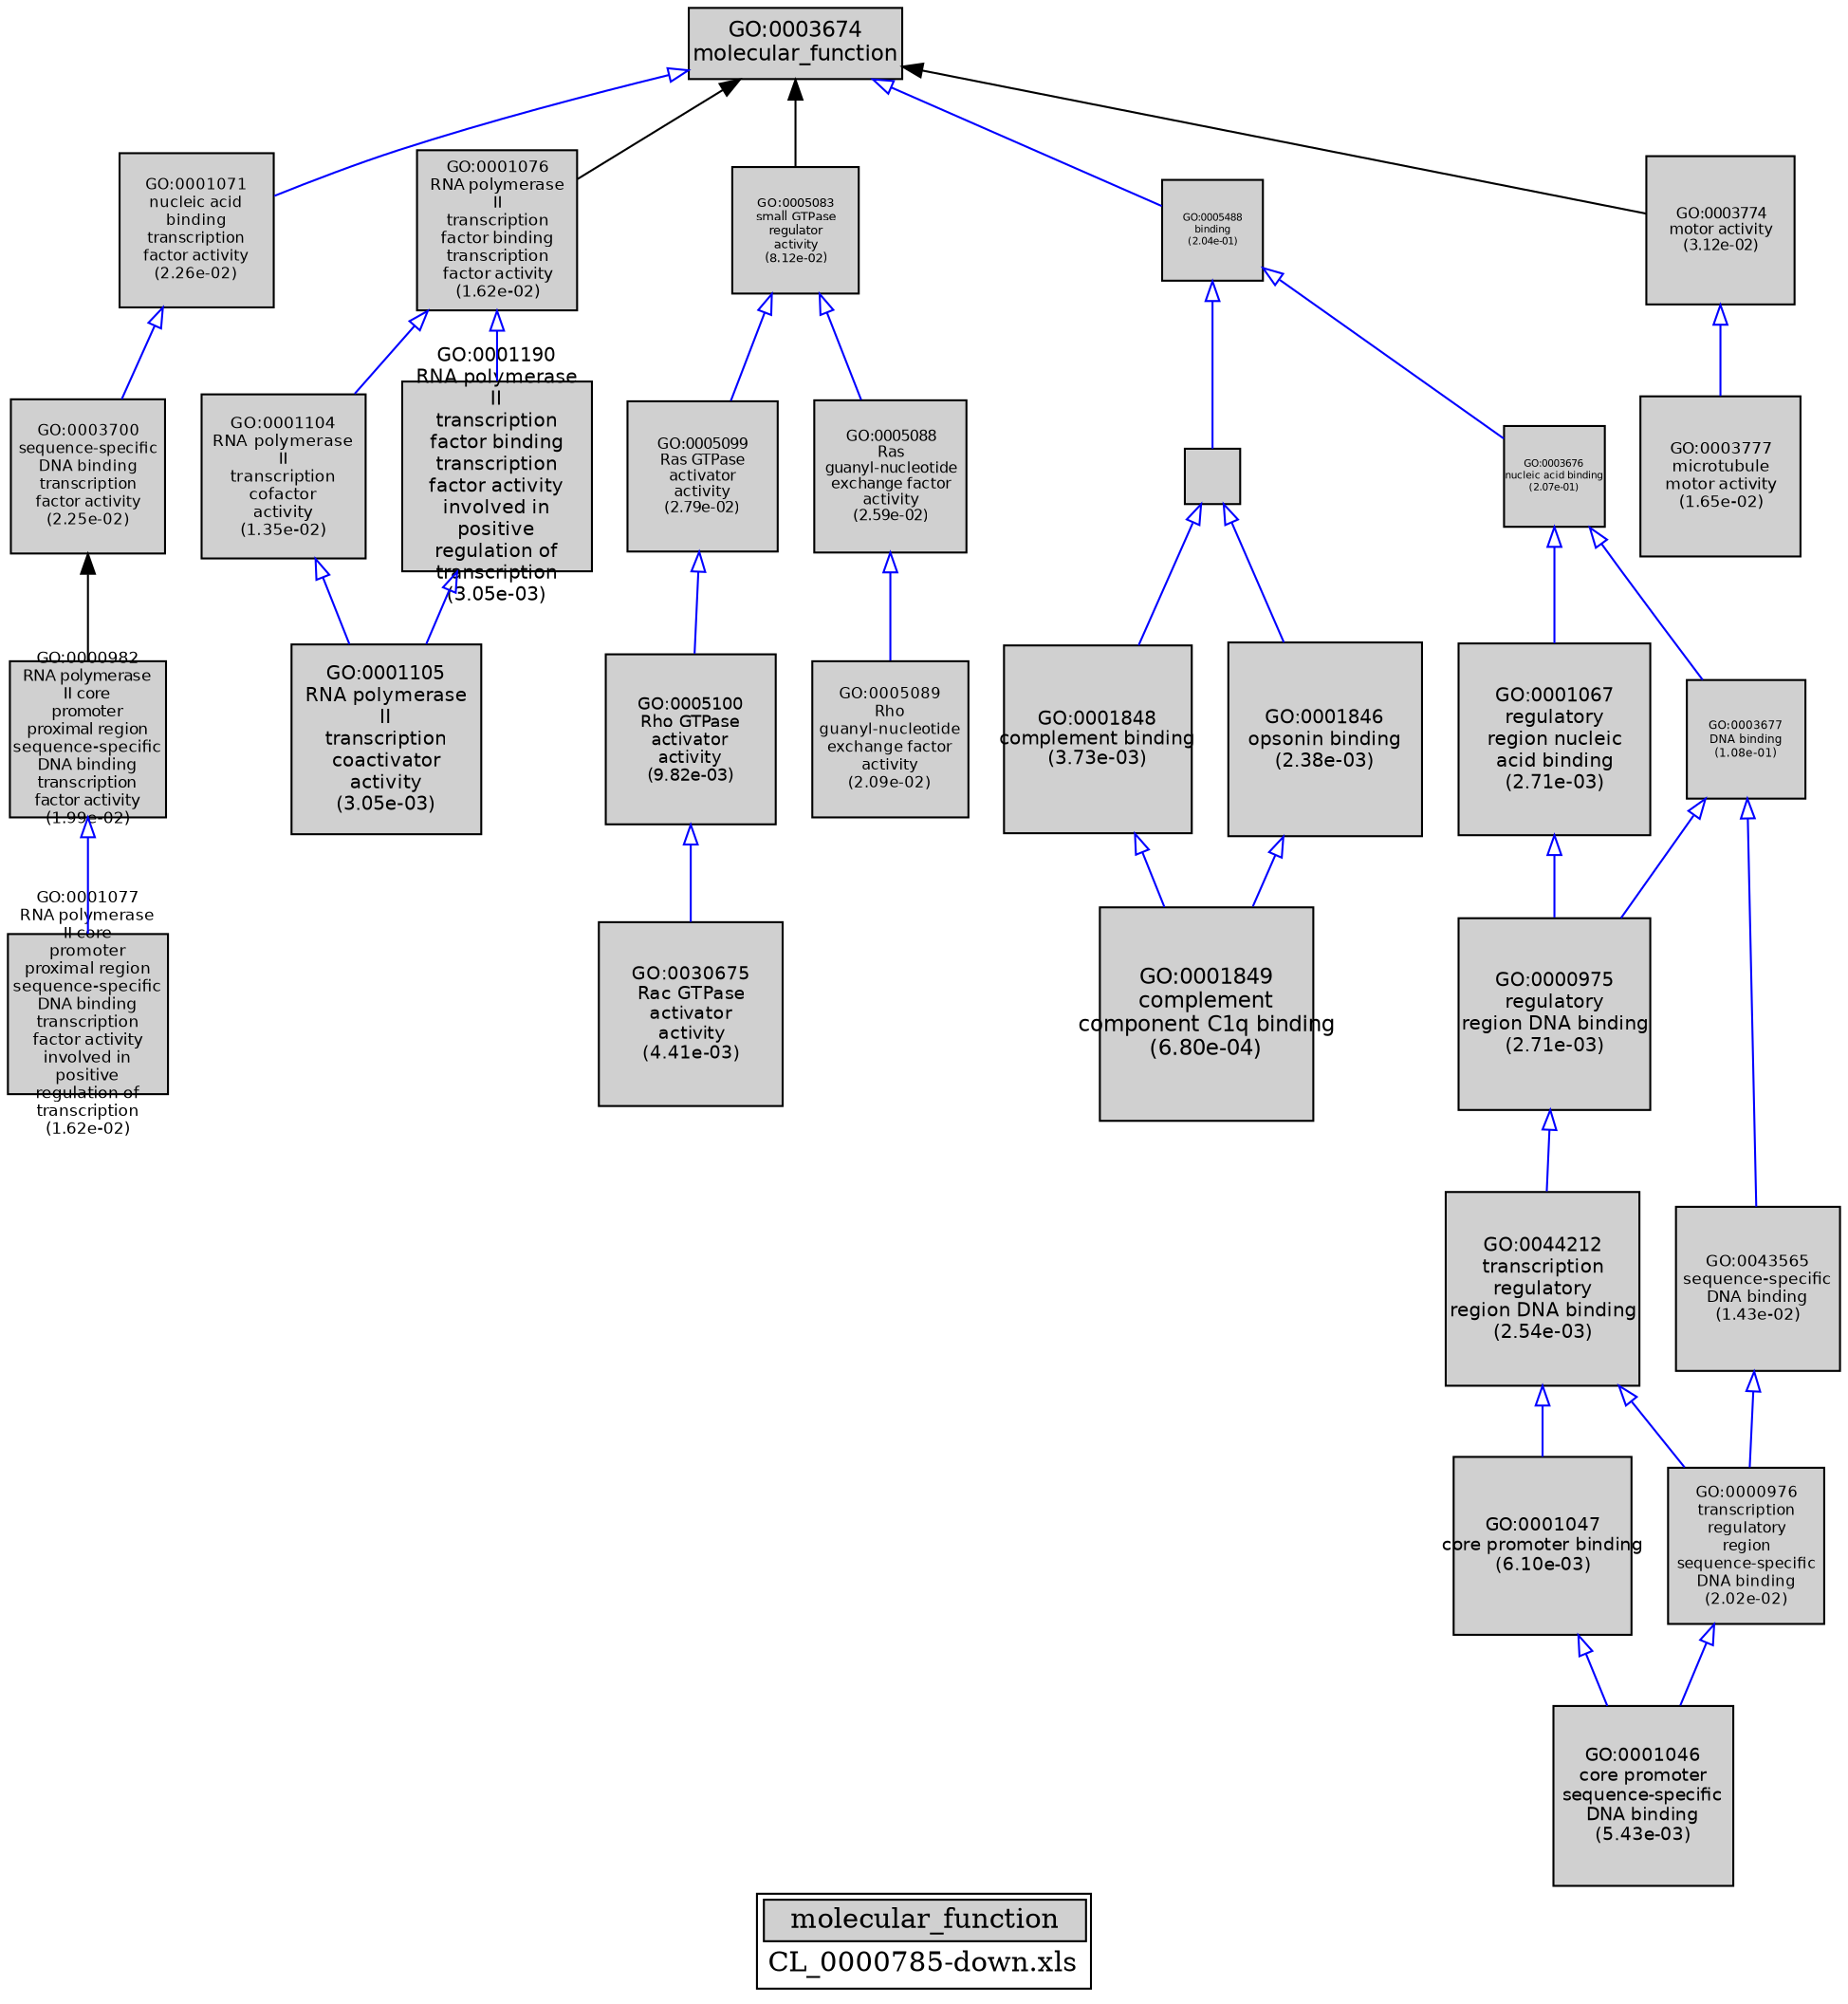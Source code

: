 digraph "molecular_function" {
graph [ bgcolor = "#FFFFFF", label = <<TABLE COLOR="black" BGCOLOR="white"><TR><TD COLSPAN="2" BGCOLOR="#D0D0D0"><FONT COLOR="black">molecular_function</FONT></TD></TR><TR><TD BORDER="0">CL_0000785-down.xls</TD></TR></TABLE>> ];
node [ fontname = "Helvetica" ];

subgraph "nodes" {

node [ style = "filled", fixedsize = "true", width = 1, shape = "box", fontsize = 9, fillcolor = "#D0D0D0", fontcolor = "black", color = "black" ];

"GO:0001104" [ URL = "#GO:0001104", label = <<TABLE BORDER="0"><TR><TD>GO:0001104<BR/>RNA polymerase<BR/>II<BR/>transcription<BR/>cofactor<BR/>activity<BR/>(1.35e-02)</TD></TR></TABLE>>, width = 1.15395198062, shape = "box", fontsize = 8.30845426043, height = 1.15395198062 ];
"GO:0001190" [ URL = "#GO:0001190", label = <<TABLE BORDER="0"><TR><TD>GO:0001190<BR/>RNA polymerase<BR/>II<BR/>transcription<BR/>factor binding<BR/>transcription<BR/>factor activity<BR/>involved in<BR/>positive<BR/>regulation of<BR/>transcription<BR/>(3.05e-03)</TD></TR></TABLE>>, width = 1.33730854792, shape = "box", fontsize = 9.62862154506, height = 1.33730854792 ];
"GO:0005099" [ URL = "#GO:0005099", label = <<TABLE BORDER="0"><TR><TD>GO:0005099<BR/>Ras GTPase<BR/>activator<BR/>activity<BR/>(2.79e-02)</TD></TR></TABLE>>, width = 1.05320046904, shape = "box", fontsize = 7.58304337711, height = 1.05320046904 ];
"GO:0001849" [ URL = "#GO:0001849", label = <<TABLE BORDER="0"><TR><TD>GO:0001849<BR/>complement<BR/>component C1q binding<BR/>(6.80e-04)</TD></TR></TABLE>>, width = 1.5, shape = "box", fontsize = 10.8, height = 1.5 ];
"GO:0001047" [ URL = "#GO:0001047", label = <<TABLE BORDER="0"><TR><TD>GO:0001047<BR/>core promoter binding<BR/>(6.10e-03)</TD></TR></TABLE>>, width = 1.2553510532, shape = "box", fontsize = 9.03852758304, height = 1.2553510532 ];
"GO:0001071" [ URL = "#GO:0001071", label = <<TABLE BORDER="0"><TR><TD>GO:0001071<BR/>nucleic acid<BR/>binding<BR/>transcription<BR/>factor activity<BR/>(2.26e-02)</TD></TR></TABLE>>, width = 1.08352213764, shape = "box", fontsize = 7.80135939102, height = 1.08352213764 ];
"GO:0001076" [ URL = "#GO:0001076", label = <<TABLE BORDER="0"><TR><TD>GO:0001076<BR/>RNA polymerase<BR/>II<BR/>transcription<BR/>factor binding<BR/>transcription<BR/>factor activity<BR/>(1.62e-02)</TD></TR></TABLE>>, width = 1.12957899244, shape = "box", fontsize = 8.13296874558, height = 1.12957899244 ];
"GO:0001067" [ URL = "#GO:0001067", label = <<TABLE BORDER="0"><TR><TD>GO:0001067<BR/>regulatory<BR/>region nucleic<BR/>acid binding<BR/>(2.71e-03)</TD></TR></TABLE>>, width = 1.3508123977, shape = "box", fontsize = 9.72584926346, height = 1.3508123977 ];
"GO:0000975" [ URL = "#GO:0000975", label = <<TABLE BORDER="0"><TR><TD>GO:0000975<BR/>regulatory<BR/>region DNA binding<BR/>(2.71e-03)</TD></TR></TABLE>>, width = 1.3508123977, shape = "box", fontsize = 9.72584926346, height = 1.3508123977 ];
"GO:0001105" [ URL = "#GO:0001105", label = <<TABLE BORDER="0"><TR><TD>GO:0001105<BR/>RNA polymerase<BR/>II<BR/>transcription<BR/>coactivator<BR/>activity<BR/>(3.05e-03)</TD></TR></TABLE>>, width = 1.33730854792, shape = "box", fontsize = 9.62862154506, height = 1.33730854792 ];
"GO:0001046" [ URL = "#GO:0001046", label = <<TABLE BORDER="0"><TR><TD>GO:0001046<BR/>core promoter<BR/>sequence-specific<BR/>DNA binding<BR/>(5.43e-03)</TD></TR></TABLE>>, width = 1.26964310788, shape = "box", fontsize = 9.14143037674, height = 1.26964310788 ];
"GO:0003700" [ URL = "#GO:0003700", label = <<TABLE BORDER="0"><TR><TD>GO:0003700<BR/>sequence-specific<BR/>DNA binding<BR/>transcription<BR/>factor activity<BR/>(2.25e-02)</TD></TR></TABLE>>, width = 1.08425414036, shape = "box", fontsize = 7.80662981057, height = 1.08425414036 ];
"GO:0005089" [ URL = "#GO:0005089", label = <<TABLE BORDER="0"><TR><TD>GO:0005089<BR/>Rho<BR/>guanyl-nucleotide<BR/>exchange factor<BR/>activity<BR/>(2.09e-02)</TD></TR></TABLE>>, width = 1.09450295669, shape = "box", fontsize = 7.88042128814, height = 1.09450295669 ];
"GO:0005083" [ URL = "#GO:0005083", label = <<TABLE BORDER="0"><TR><TD>GO:0005083<BR/>small GTPase<BR/>regulator<BR/>activity<BR/>(8.12e-02)</TD></TR></TABLE>>, width = 0.883840009146, shape = "box", fontsize = 6.36364806585, height = 0.883840009146 ];
"GO:0003674" [ URL = "#GO:0003674", label = <<TABLE BORDER="0"><TR><TD>GO:0003674<BR/>molecular_function</TD></TR></TABLE>>, width = 1.5, shape = "box", fontsize = 10.8 ];
"GO:0005515" [ URL = "#GO:0005515", label = "", width = 0.388295792678, shape = "box", height = 0.388295792678 ];
"GO:0005100" [ URL = "#GO:0005100", label = <<TABLE BORDER="0"><TR><TD>GO:0005100<BR/>Rho GTPase<BR/>activator<BR/>activity<BR/>(9.82e-03)</TD></TR></TABLE>>, width = 1.19578568553, shape = "box", fontsize = 8.60965693581, height = 1.19578568553 ];
"GO:0001848" [ URL = "#GO:0001848", label = <<TABLE BORDER="0"><TR><TD>GO:0001848<BR/>complement binding<BR/>(3.73e-03)</TD></TR></TABLE>>, width = 1.31409749357, shape = "box", fontsize = 9.46150195372, height = 1.31409749357 ];
"GO:0001077" [ URL = "#GO:0001077", label = <<TABLE BORDER="0"><TR><TD>GO:0001077<BR/>RNA polymerase<BR/>II core<BR/>promoter<BR/>proximal region<BR/>sequence-specific<BR/>DNA binding<BR/>transcription<BR/>factor activity<BR/>involved in<BR/>positive<BR/>regulation of<BR/>transcription<BR/>(1.62e-02)</TD></TR></TABLE>>, width = 1.12957899244, shape = "box", fontsize = 8.13296874558, height = 1.12957899244 ];
"GO:0003676" [ URL = "#GO:0003676", label = <<TABLE BORDER="0"><TR><TD>GO:0003676<BR/>nucleic acid binding<BR/>(2.07e-01)</TD></TR></TABLE>>, width = 0.702770414585, shape = "box", fontsize = 5.05994698502, height = 0.702770414585 ];
"GO:0003677" [ URL = "#GO:0003677", label = <<TABLE BORDER="0"><TR><TD>GO:0003677<BR/>DNA binding<BR/>(1.08e-01)</TD></TR></TABLE>>, width = 0.832125746743, shape = "box", fontsize = 5.99130537655, height = 0.832125746743 ];
"GO:0000976" [ URL = "#GO:0000976", label = <<TABLE BORDER="0"><TR><TD>GO:0000976<BR/>transcription<BR/>regulatory<BR/>region<BR/>sequence-specific<BR/>DNA binding<BR/>(2.02e-02)</TD></TR></TABLE>>, width = 1.09905545479, shape = "box", fontsize = 7.91319927448, height = 1.09905545479 ];
"GO:0044212" [ URL = "#GO:0044212", label = <<TABLE BORDER="0"><TR><TD>GO:0044212<BR/>transcription<BR/>regulatory<BR/>region DNA binding<BR/>(2.54e-03)</TD></TR></TABLE>>, width = 1.35816839987, shape = "box", fontsize = 9.7788124791, height = 1.35816839987 ];
"GO:0001846" [ URL = "#GO:0001846", label = <<TABLE BORDER="0"><TR><TD>GO:0001846<BR/>opsonin binding<BR/>(2.38e-03)</TD></TR></TABLE>>, width = 1.36582891859, shape = "box", fontsize = 9.83396821385, height = 1.36582891859 ];
"GO:0000982" [ URL = "#GO:0000982", label = <<TABLE BORDER="0"><TR><TD>GO:0000982<BR/>RNA polymerase<BR/>II core<BR/>promoter<BR/>proximal region<BR/>sequence-specific<BR/>DNA binding<BR/>transcription<BR/>factor activity<BR/>(1.99e-02)</TD></TR></TABLE>>, width = 1.10138211605, shape = "box", fontsize = 7.92995123557, height = 1.10138211605 ];
"GO:0030675" [ URL = "#GO:0030675", label = <<TABLE BORDER="0"><TR><TD>GO:0030675<BR/>Rac GTPase<BR/>activator<BR/>activity<BR/>(4.41e-03)</TD></TR></TABLE>>, width = 1.29446276992, shape = "box", fontsize = 9.32013194346, height = 1.29446276992 ];
"GO:0043565" [ URL = "#GO:0043565", label = <<TABLE BORDER="0"><TR><TD>GO:0043565<BR/>sequence-specific<BR/>DNA binding<BR/>(1.43e-02)</TD></TR></TABLE>>, width = 1.14664458673, shape = "box", fontsize = 8.25584102447, height = 1.14664458673 ];
"GO:0003777" [ URL = "#GO:0003777", label = <<TABLE BORDER="0"><TR><TD>GO:0003777<BR/>microtubule<BR/>motor activity<BR/>(1.65e-02)</TD></TR></TABLE>>, width = 1.12679116109, shape = "box", fontsize = 8.11289635986, height = 1.12679116109 ];
"GO:0005488" [ URL = "#GO:0005488", label = <<TABLE BORDER="0"><TR><TD>GO:0005488<BR/>binding<BR/>(2.04e-01)</TD></TR></TABLE>>, width = 0.706044439944, shape = "box", fontsize = 5.0835199676, height = 0.706044439944 ];
"GO:0005088" [ URL = "#GO:0005088", label = <<TABLE BORDER="0"><TR><TD>GO:0005088<BR/>Ras<BR/>guanyl-nucleotide<BR/>exchange factor<BR/>activity<BR/>(2.59e-02)</TD></TR></TABLE>>, width = 1.06396609265, shape = "box", fontsize = 7.66055586705, height = 1.06396609265 ];
"GO:0003774" [ URL = "#GO:0003774", label = <<TABLE BORDER="0"><TR><TD>GO:0003774<BR/>motor activity<BR/>(3.12e-02)</TD></TR></TABLE>>, width = 1.03668397039, shape = "box", fontsize = 7.46412458678, height = 1.03668397039 ];
}
subgraph "edges" {


edge [ dir = "back", weight = 1 ];
subgraph "regulates" {


edge [ color = "cyan", arrowtail = "none" ];
subgraph "positive" {


edge [ color = "green", arrowtail = "vee" ];
}
subgraph "negative" {


edge [ color = "red", arrowtail = "tee" ];
}
}
subgraph "part_of" {


edge [ color = "purple", arrowtail = "diamond", weight = 2.5 ];
}
subgraph "is_a" {


edge [ color = "blue", arrowtail = "empty", weight = 5.0 ];
"GO:0005488" -> "GO:0005515";
"GO:0003677" -> "GO:0000975";
"GO:0001076" -> "GO:0001104";
"GO:0005088" -> "GO:0005089";
"GO:0001076" -> "GO:0001190";
"GO:0001071" -> "GO:0003700";
"GO:0001190" -> "GO:0001105";
"GO:0000982" -> "GO:0001077";
"GO:0000975" -> "GO:0044212";
"GO:0001846" -> "GO:0001849";
"GO:0005100" -> "GO:0030675";
"GO:0005083" -> "GO:0005099";
"GO:0005515" -> "GO:0001848";
"GO:0001047" -> "GO:0001046";
"GO:0001067" -> "GO:0000975";
"GO:0044212" -> "GO:0001047";
"GO:0005099" -> "GO:0005100";
"GO:0000976" -> "GO:0001046";
"GO:0044212" -> "GO:0000976";
"GO:0005488" -> "GO:0003676";
"GO:0005083" -> "GO:0005088";
"GO:0043565" -> "GO:0000976";
"GO:0005515" -> "GO:0001846";
"GO:0001848" -> "GO:0001849";
"GO:0003674" -> "GO:0001071";
"GO:0003674" -> "GO:0005488";
"GO:0003677" -> "GO:0043565";
"GO:0001104" -> "GO:0001105";
"GO:0003676" -> "GO:0003677";
"GO:0003676" -> "GO:0001067";
"GO:0003774" -> "GO:0003777";
}
"GO:0003674" -> "GO:0001076";
"GO:0003700" -> "GO:0000982";
"GO:0003674" -> "GO:0005083";
"GO:0003674" -> "GO:0003774";
}
}
